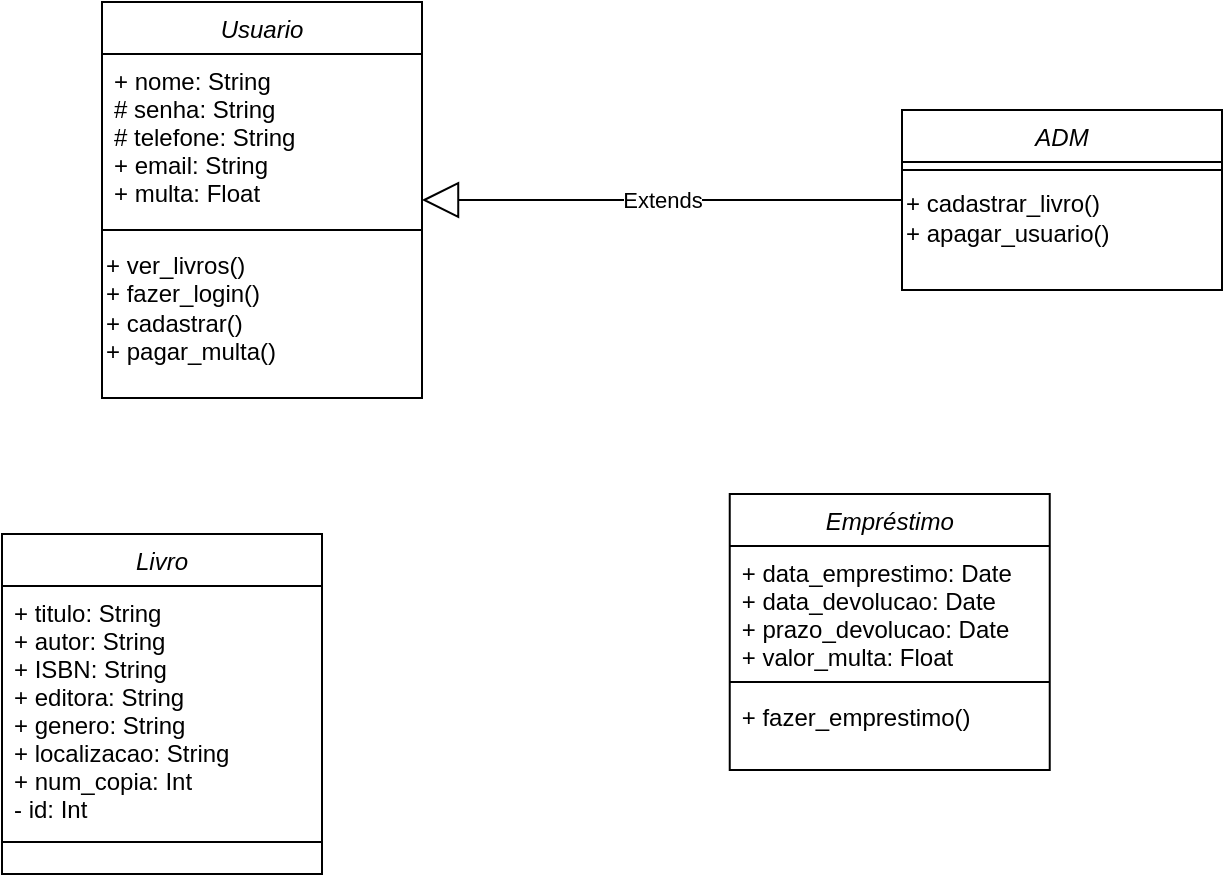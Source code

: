 <mxfile version="24.4.8" type="device">
  <diagram name="Página-1" id="M0AXBiwoer5X6UxL1uqO">
    <mxGraphModel dx="607" dy="317" grid="1" gridSize="10" guides="1" tooltips="1" connect="1" arrows="1" fold="1" page="1" pageScale="1" pageWidth="827" pageHeight="1169" math="0" shadow="0">
      <root>
        <mxCell id="0" />
        <mxCell id="1" parent="0" />
        <mxCell id="_KtPzAnz4XFG7228iTjR-1" value="Usuario" style="swimlane;fontStyle=2;align=center;verticalAlign=top;childLayout=stackLayout;horizontal=1;startSize=26;horizontalStack=0;resizeParent=1;resizeLast=0;collapsible=1;marginBottom=0;rounded=0;shadow=0;strokeWidth=1;" parent="1" vertex="1">
          <mxGeometry x="160" y="104" width="160" height="198" as="geometry">
            <mxRectangle x="230" y="140" width="160" height="26" as="alternateBounds" />
          </mxGeometry>
        </mxCell>
        <mxCell id="_KtPzAnz4XFG7228iTjR-2" value="+ nome: String&#xa;# senha: String&#xa;# telefone: String&#xa;+ email: String&#xa;+ multa: Float" style="text;align=left;verticalAlign=top;spacingLeft=4;spacingRight=4;overflow=hidden;rotatable=0;points=[[0,0.5],[1,0.5]];portConstraint=eastwest;" parent="_KtPzAnz4XFG7228iTjR-1" vertex="1">
          <mxGeometry y="26" width="160" height="84" as="geometry" />
        </mxCell>
        <mxCell id="_KtPzAnz4XFG7228iTjR-3" value="" style="line;html=1;strokeWidth=1;align=left;verticalAlign=middle;spacingTop=-1;spacingLeft=3;spacingRight=3;rotatable=0;labelPosition=right;points=[];portConstraint=eastwest;" parent="_KtPzAnz4XFG7228iTjR-1" vertex="1">
          <mxGeometry y="110" width="160" height="8" as="geometry" />
        </mxCell>
        <mxCell id="_KtPzAnz4XFG7228iTjR-20" value="+ ver_livros()&#xa;+ fazer_login()&#xa;+ cadastrar()&#xa;+ pagar_multa()" style="text;html=1;align=left;verticalAlign=middle;resizable=0;points=[];autosize=1;strokeColor=none;fillColor=none;" parent="_KtPzAnz4XFG7228iTjR-1" vertex="1">
          <mxGeometry y="118" width="160" height="70" as="geometry" />
        </mxCell>
        <mxCell id="_KtPzAnz4XFG7228iTjR-4" value="ADM" style="swimlane;fontStyle=2;align=center;verticalAlign=top;childLayout=stackLayout;horizontal=1;startSize=26;horizontalStack=0;resizeParent=1;resizeLast=0;collapsible=1;marginBottom=0;rounded=0;shadow=0;strokeWidth=1;" parent="1" vertex="1">
          <mxGeometry x="560" y="158" width="160" height="90" as="geometry">
            <mxRectangle x="230" y="140" width="160" height="26" as="alternateBounds" />
          </mxGeometry>
        </mxCell>
        <mxCell id="_KtPzAnz4XFG7228iTjR-6" value="" style="line;html=1;strokeWidth=1;align=left;verticalAlign=middle;spacingTop=-1;spacingLeft=3;spacingRight=3;rotatable=0;labelPosition=right;points=[];portConstraint=eastwest;" parent="_KtPzAnz4XFG7228iTjR-4" vertex="1">
          <mxGeometry y="26" width="160" height="8" as="geometry" />
        </mxCell>
        <mxCell id="_KtPzAnz4XFG7228iTjR-23" value="&lt;div&gt;+ cadastrar_livro()&lt;/div&gt;&lt;div&gt;+ apagar_usuario()&lt;/div&gt;" style="text;html=1;align=left;verticalAlign=middle;resizable=0;points=[];autosize=1;strokeColor=none;fillColor=none;" parent="_KtPzAnz4XFG7228iTjR-4" vertex="1">
          <mxGeometry y="34" width="160" height="40" as="geometry" />
        </mxCell>
        <mxCell id="_KtPzAnz4XFG7228iTjR-7" value="Livro" style="swimlane;fontStyle=2;align=center;verticalAlign=top;childLayout=stackLayout;horizontal=1;startSize=26;horizontalStack=0;resizeParent=1;resizeLast=0;collapsible=1;marginBottom=0;rounded=0;shadow=0;strokeWidth=1;" parent="1" vertex="1">
          <mxGeometry x="110" y="370" width="160" height="170" as="geometry">
            <mxRectangle x="230" y="140" width="160" height="26" as="alternateBounds" />
          </mxGeometry>
        </mxCell>
        <mxCell id="_KtPzAnz4XFG7228iTjR-8" value="+ titulo: String&#xa;+ autor: String&#xa;+ ISBN: String&#xa;+ editora: String &#xa;+ genero: String&#xa;+ localizacao: String&#xa;+ num_copia: Int&#xa;- id: Int" style="text;align=left;verticalAlign=top;spacingLeft=4;spacingRight=4;overflow=hidden;rotatable=0;points=[[0,0.5],[1,0.5]];portConstraint=eastwest;" parent="_KtPzAnz4XFG7228iTjR-7" vertex="1">
          <mxGeometry y="26" width="160" height="124" as="geometry" />
        </mxCell>
        <mxCell id="_KtPzAnz4XFG7228iTjR-9" value="" style="line;html=1;strokeWidth=1;align=left;verticalAlign=middle;spacingTop=-1;spacingLeft=3;spacingRight=3;rotatable=0;labelPosition=right;points=[];portConstraint=eastwest;" parent="_KtPzAnz4XFG7228iTjR-7" vertex="1">
          <mxGeometry y="150" width="160" height="8" as="geometry" />
        </mxCell>
        <mxCell id="_KtPzAnz4XFG7228iTjR-16" value="Empréstimo" style="swimlane;fontStyle=2;align=center;verticalAlign=top;childLayout=stackLayout;horizontal=1;startSize=26;horizontalStack=0;resizeParent=1;resizeLast=0;collapsible=1;marginBottom=0;rounded=0;shadow=0;strokeWidth=1;" parent="1" vertex="1">
          <mxGeometry x="473.87" y="350" width="160" height="138" as="geometry">
            <mxRectangle x="230" y="140" width="160" height="26" as="alternateBounds" />
          </mxGeometry>
        </mxCell>
        <mxCell id="_KtPzAnz4XFG7228iTjR-17" value="+ data_emprestimo: Date&#xa;+ data_devolucao: Date&#xa;+ prazo_devolucao: Date&#xa;+ valor_multa: Float" style="text;align=left;verticalAlign=top;spacingLeft=4;spacingRight=4;overflow=hidden;rotatable=0;points=[[0,0.5],[1,0.5]];portConstraint=eastwest;" parent="_KtPzAnz4XFG7228iTjR-16" vertex="1">
          <mxGeometry y="26" width="160" height="64" as="geometry" />
        </mxCell>
        <mxCell id="_KtPzAnz4XFG7228iTjR-18" value="" style="line;html=1;strokeWidth=1;align=left;verticalAlign=middle;spacingTop=-1;spacingLeft=3;spacingRight=3;rotatable=0;labelPosition=right;points=[];portConstraint=eastwest;" parent="_KtPzAnz4XFG7228iTjR-16" vertex="1">
          <mxGeometry y="90" width="160" height="8" as="geometry" />
        </mxCell>
        <mxCell id="_KtPzAnz4XFG7228iTjR-19" value="+ fazer_emprestimo()" style="text;align=left;verticalAlign=top;spacingLeft=4;spacingRight=4;overflow=hidden;rotatable=0;points=[[0,0.5],[1,0.5]];portConstraint=eastwest;" parent="_KtPzAnz4XFG7228iTjR-16" vertex="1">
          <mxGeometry y="98" width="160" height="26" as="geometry" />
        </mxCell>
        <mxCell id="_KtPzAnz4XFG7228iTjR-25" value="Extends" style="endArrow=block;endSize=16;endFill=0;html=1;rounded=0;" parent="1" source="_KtPzAnz4XFG7228iTjR-4" target="_KtPzAnz4XFG7228iTjR-1" edge="1">
          <mxGeometry width="160" relative="1" as="geometry">
            <mxPoint x="330" y="280" as="sourcePoint" />
            <mxPoint x="490" y="280" as="targetPoint" />
          </mxGeometry>
        </mxCell>
      </root>
    </mxGraphModel>
  </diagram>
</mxfile>
